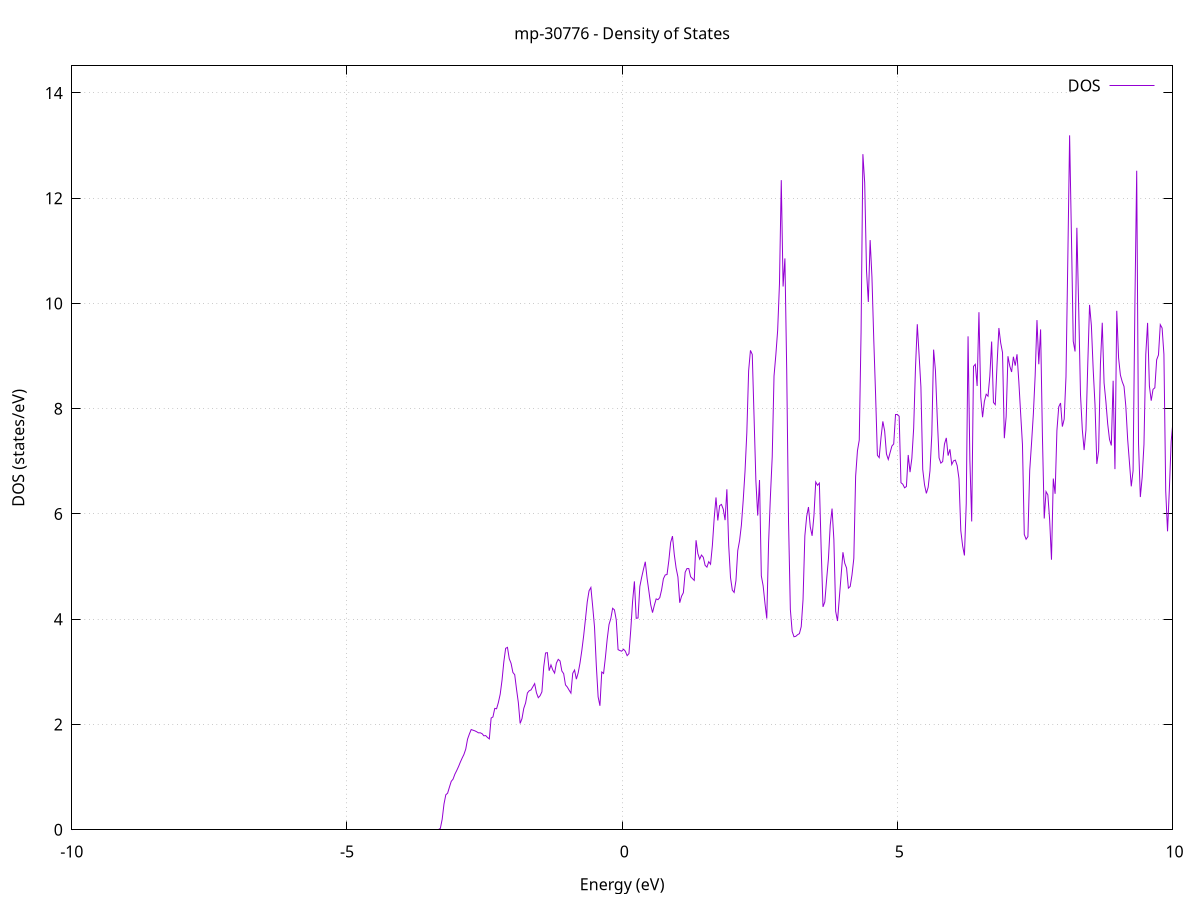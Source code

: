 set title 'mp-30776 - Density of States'
set xlabel 'Energy (eV)'
set ylabel 'DOS (states/eV)'
set grid
set xrange [-10:10]
set yrange [0:14.513]
set xzeroaxis lt -1
set terminal png size 800,600
set output 'mp-30776_dos_gnuplot.png'
plot '-' using 1:2 with lines title 'DOS'
-42.381800 0.000000
-42.348900 0.000000
-42.315900 0.000000
-42.283000 0.000000
-42.250000 0.000000
-42.217100 0.000000
-42.184100 0.000000
-42.151200 0.000000
-42.118200 0.000000
-42.085300 0.000000
-42.052300 0.000000
-42.019400 0.000000
-41.986400 0.000000
-41.953500 0.000000
-41.920500 0.000000
-41.887600 0.000000
-41.854600 0.000000
-41.821700 0.000000
-41.788700 0.000000
-41.755800 0.000000
-41.722800 0.000000
-41.689900 0.000000
-41.656900 0.000000
-41.624000 0.000000
-41.591000 0.000000
-41.558100 0.000000
-41.525100 0.000000
-41.492200 0.000000
-41.459200 0.000000
-41.426300 0.000000
-41.393300 0.000000
-41.360400 0.000000
-41.327400 0.000000
-41.294500 0.000000
-41.261500 0.000000
-41.228600 0.000000
-41.195600 0.000000
-41.162700 0.000000
-41.129700 0.000000
-41.096800 0.000000
-41.063800 0.000000
-41.030900 0.000000
-40.997900 0.000000
-40.965000 0.000000
-40.932000 0.000000
-40.899100 0.000000
-40.866100 0.000000
-40.833200 0.000000
-40.800200 0.000000
-40.767300 0.000000
-40.734300 0.000000
-40.701400 0.000000
-40.668400 0.000000
-40.635500 0.000000
-40.602500 0.000000
-40.569600 0.000000
-40.536600 0.000000
-40.503700 0.000000
-40.470700 0.000000
-40.437800 0.000000
-40.404800 0.000000
-40.371900 0.000000
-40.338900 0.000000
-40.306000 0.000000
-40.273000 0.000000
-40.240100 0.000000
-40.207100 0.000000
-40.174200 0.000000
-40.141200 0.000000
-40.108300 0.000000
-40.075300 0.000000
-40.042400 0.000000
-40.009400 0.000000
-39.976500 0.000000
-39.943500 0.000000
-39.910600 0.000000
-39.877600 0.000000
-39.844700 0.000000
-39.811700 0.000000
-39.778800 0.000000
-39.745800 0.000000
-39.712900 0.000000
-39.679900 0.000000
-39.647000 0.000000
-39.614000 0.000000
-39.581100 0.000000
-39.548100 0.000000
-39.515200 0.000000
-39.482200 0.000000
-39.449300 0.000000
-39.416300 0.000000
-39.383400 704.755400
-39.350400 0.000000
-39.317500 0.000000
-39.284500 0.000000
-39.251600 0.000000
-39.218600 0.000000
-39.185700 1311.979300
-39.152700 198.411800
-39.119800 473.862800
-39.086800 0.000000
-39.053900 0.000000
-39.020900 0.000000
-38.988000 0.000000
-38.955000 0.000000
-38.922100 0.000000
-38.889100 0.000000
-38.856200 0.000000
-38.823200 0.000000
-38.790300 0.000000
-38.757300 0.000000
-38.724400 0.000000
-38.691400 0.000000
-38.658500 0.000000
-38.625500 0.000000
-38.592600 0.000000
-38.559600 0.000000
-38.526700 0.000000
-38.493700 0.000000
-38.460800 0.000000
-38.427800 0.000000
-38.394900 0.000000
-38.361900 0.000000
-38.329000 0.000000
-38.296000 0.000000
-38.263100 0.000000
-38.230100 0.000000
-38.197200 0.000000
-38.164200 0.000000
-38.131300 0.000000
-38.098300 0.000000
-38.065400 0.000000
-38.032400 0.000000
-37.999500 0.000000
-37.966500 0.000000
-37.933600 0.000000
-37.900600 0.000000
-37.867700 0.000000
-37.834700 0.000000
-37.801800 0.000000
-37.768800 0.000000
-37.735900 0.000000
-37.702900 0.000000
-37.670000 0.000000
-37.637000 0.000000
-37.604100 0.000000
-37.571100 0.000000
-37.538200 0.000000
-37.505200 0.000000
-37.472300 0.000000
-37.439300 0.000000
-37.406400 0.000000
-37.373400 0.000000
-37.340500 0.000000
-37.307500 0.000000
-37.274600 0.000000
-37.241600 0.000000
-37.208700 0.000000
-37.175700 0.000000
-37.142800 0.000000
-37.109800 0.000000
-37.076900 0.000000
-37.043900 0.000000
-37.011000 0.000000
-36.978000 0.000000
-36.945100 0.000000
-36.912100 0.000000
-36.879200 0.000000
-36.846200 0.000000
-36.813300 0.000000
-36.780300 0.000000
-36.747400 0.000000
-36.714400 0.000000
-36.681500 0.000000
-36.648500 0.000000
-36.615600 0.000000
-36.582600 0.000000
-36.549700 0.000000
-36.516700 0.000000
-36.483800 0.000000
-36.450800 0.000000
-36.417900 0.000000
-36.384900 0.000000
-36.352000 0.000000
-36.319000 0.000000
-36.286100 0.000000
-36.253100 0.000000
-36.220200 0.000000
-36.187200 0.000000
-36.154300 0.000000
-36.121300 0.000000
-36.088400 0.000000
-36.055400 0.000000
-36.022500 0.000000
-35.989500 0.000000
-35.956600 0.000000
-35.923600 0.000000
-35.890700 0.000000
-35.857700 0.000000
-35.824800 0.000000
-35.791800 0.000000
-35.758900 0.000000
-35.725900 0.000000
-35.693000 0.000000
-35.660000 0.000000
-35.627100 0.000000
-35.594100 0.000000
-35.561200 0.000000
-35.528200 0.000000
-35.495300 0.000000
-35.462300 0.000000
-35.429400 0.000000
-35.396400 0.000000
-35.363500 0.000000
-35.330500 0.000000
-35.297600 0.000000
-35.264600 0.000000
-35.231700 0.000000
-35.198700 0.000000
-35.165800 0.000000
-35.132800 0.000000
-35.099900 0.000000
-35.066900 0.000000
-35.034000 0.000000
-35.001000 0.000000
-34.968000 0.000000
-34.935100 0.000000
-34.902100 0.000000
-34.869200 0.000000
-34.836200 0.000000
-34.803300 0.000000
-34.770300 0.000000
-34.737400 0.000000
-34.704400 0.000000
-34.671500 0.000000
-34.638500 0.000000
-34.605600 0.000000
-34.572600 0.000000
-34.539700 0.000000
-34.506700 0.000000
-34.473800 0.000000
-34.440800 0.000000
-34.407900 0.000000
-34.374900 0.000000
-34.342000 0.000000
-34.309000 0.000000
-34.276100 0.000000
-34.243100 0.000000
-34.210200 0.000000
-34.177200 0.000000
-34.144300 0.000000
-34.111300 0.000000
-34.078400 0.000000
-34.045400 0.000000
-34.012500 0.000000
-33.979500 0.000000
-33.946600 0.000000
-33.913600 0.000000
-33.880700 0.000000
-33.847700 0.000000
-33.814800 0.000000
-33.781800 0.000000
-33.748900 0.000000
-33.715900 0.000000
-33.683000 0.000000
-33.650000 0.000000
-33.617100 0.000000
-33.584100 0.000000
-33.551200 0.000000
-33.518200 0.000000
-33.485300 0.000000
-33.452300 0.000000
-33.419400 0.000000
-33.386400 0.000000
-33.353500 0.000000
-33.320500 0.000000
-33.287600 0.000000
-33.254600 0.000000
-33.221700 0.000000
-33.188700 0.000000
-33.155800 0.000000
-33.122800 0.000000
-33.089900 0.000000
-33.056900 0.000000
-33.024000 0.000000
-32.991000 0.000000
-32.958100 0.000000
-32.925100 0.000000
-32.892200 0.000000
-32.859200 0.000000
-32.826300 0.000000
-32.793300 0.000000
-32.760400 0.000000
-32.727400 0.000000
-32.694500 0.000000
-32.661500 0.000000
-32.628600 0.000000
-32.595600 0.000000
-32.562700 0.000000
-32.529700 0.000000
-32.496800 0.000000
-32.463800 0.000000
-32.430900 0.000000
-32.397900 0.000000
-32.365000 0.000000
-32.332000 0.000000
-32.299100 0.000000
-32.266100 0.000000
-32.233200 0.000000
-32.200200 0.000000
-32.167300 0.000000
-32.134300 0.000000
-32.101400 0.000000
-32.068400 0.000000
-32.035500 0.000000
-32.002500 0.000000
-31.969600 0.000000
-31.936600 0.000000
-31.903700 0.000000
-31.870700 0.000000
-31.837800 0.000000
-31.804800 0.000000
-31.771900 0.000000
-31.738900 0.000000
-31.706000 0.000000
-31.673000 0.000000
-31.640100 0.000000
-31.607100 0.000000
-31.574200 0.000000
-31.541200 0.000000
-31.508300 0.000000
-31.475300 0.000000
-31.442400 0.000000
-31.409400 0.000000
-31.376500 0.000000
-31.343500 0.000000
-31.310600 0.000000
-31.277600 0.000000
-31.244700 0.000000
-31.211700 0.000000
-31.178800 0.000000
-31.145800 0.000000
-31.112900 0.000000
-31.079900 0.000000
-31.047000 0.000000
-31.014000 0.000000
-30.981100 0.000000
-30.948100 0.000000
-30.915200 0.000000
-30.882200 0.000000
-30.849300 0.000000
-30.816300 0.000000
-30.783400 0.000000
-30.750400 0.000000
-30.717500 0.000000
-30.684500 0.000000
-30.651600 0.000000
-30.618600 0.000000
-30.585700 0.000000
-30.552700 0.000000
-30.519800 0.000000
-30.486800 0.000000
-30.453900 0.000000
-30.420900 0.000000
-30.388000 0.000000
-30.355000 0.000000
-30.322100 0.000000
-30.289100 0.000000
-30.256200 0.000000
-30.223200 0.000000
-30.190300 0.000000
-30.157300 0.000000
-30.124400 0.000000
-30.091400 0.000000
-30.058500 0.000000
-30.025500 0.000000
-29.992600 0.000000
-29.959600 0.000000
-29.926700 0.000000
-29.893700 0.000000
-29.860800 0.000000
-29.827800 0.000000
-29.794900 0.000000
-29.761900 0.000000
-29.729000 0.000000
-29.696000 0.000000
-29.663100 0.000000
-29.630100 0.000000
-29.597200 0.000000
-29.564200 0.000000
-29.531300 0.000000
-29.498300 0.000000
-29.465400 0.000000
-29.432400 0.000000
-29.399500 0.000000
-29.366500 0.000000
-29.333600 0.000000
-29.300600 0.000000
-29.267700 0.000000
-29.234700 0.000000
-29.201800 0.000000
-29.168800 0.000000
-29.135900 0.000000
-29.102900 0.000000
-29.070000 0.000000
-29.037000 0.000000
-29.004100 0.000000
-28.971100 0.000000
-28.938200 0.000000
-28.905200 0.000000
-28.872300 0.000000
-28.839300 0.000000
-28.806400 0.000000
-28.773400 0.000000
-28.740500 0.000000
-28.707500 0.000000
-28.674600 0.000000
-28.641600 0.000000
-28.608700 0.000000
-28.575700 0.000000
-28.542800 0.000000
-28.509800 0.000000
-28.476900 0.000000
-28.443900 0.000000
-28.411000 0.000000
-28.378000 0.000000
-28.345100 0.000000
-28.312100 0.000000
-28.279200 0.000000
-28.246200 0.000000
-28.213300 0.000000
-28.180300 0.000000
-28.147400 0.000000
-28.114400 0.000000
-28.081500 0.000000
-28.048500 0.000000
-28.015600 0.000000
-27.982600 0.000000
-27.949700 0.000000
-27.916700 0.000000
-27.883800 0.000000
-27.850800 0.000000
-27.817900 0.000000
-27.784900 0.000000
-27.752000 0.000000
-27.719000 0.000000
-27.686100 0.000000
-27.653100 0.000000
-27.620200 0.000000
-27.587200 0.000000
-27.554300 0.000000
-27.521300 0.000000
-27.488400 0.000000
-27.455400 0.000000
-27.422500 0.000000
-27.389500 0.000000
-27.356600 0.000000
-27.323600 0.000000
-27.290700 0.000000
-27.257700 0.000000
-27.224800 0.000000
-27.191800 0.000000
-27.158900 0.000000
-27.125900 0.000000
-27.093000 0.000000
-27.060000 0.000000
-27.027100 0.000000
-26.994100 0.000000
-26.961200 0.000000
-26.928200 0.000000
-26.895300 0.000000
-26.862300 0.000000
-26.829400 0.000000
-26.796400 0.000000
-26.763500 0.000000
-26.730500 0.000000
-26.697600 0.000000
-26.664600 0.000000
-26.631700 0.000000
-26.598700 0.000000
-26.565800 0.000000
-26.532800 0.000000
-26.499900 0.000000
-26.466900 0.000000
-26.434000 0.000000
-26.401000 0.000000
-26.368100 0.000000
-26.335100 0.000000
-26.302200 0.000000
-26.269200 0.000000
-26.236300 0.000000
-26.203300 0.000000
-26.170400 0.000000
-26.137400 0.000000
-26.104500 0.000000
-26.071500 0.000000
-26.038600 0.000000
-26.005600 0.000000
-25.972700 0.000000
-25.939700 0.000000
-25.906800 0.000000
-25.873800 0.000000
-25.840900 0.000000
-25.807900 0.000000
-25.775000 0.000000
-25.742000 0.000000
-25.709100 0.000000
-25.676100 0.000000
-25.643200 0.000000
-25.610200 0.000000
-25.577300 0.000000
-25.544300 0.000000
-25.511400 0.000000
-25.478400 0.000000
-25.445500 0.000000
-25.412500 0.000000
-25.379600 0.000000
-25.346600 0.000000
-25.313700 0.000000
-25.280700 0.000000
-25.247800 0.000000
-25.214800 0.000000
-25.181900 0.000000
-25.148900 0.000000
-25.116000 0.000000
-25.083000 0.000000
-25.050100 0.000000
-25.017100 0.000000
-24.984200 0.000000
-24.951200 0.000000
-24.918300 0.000000
-24.885300 0.000000
-24.852400 0.000000
-24.819400 0.000000
-24.786500 0.000000
-24.753500 0.000000
-24.720600 0.000000
-24.687600 0.000000
-24.654700 0.000000
-24.621700 0.000000
-24.588800 0.000000
-24.555800 0.000000
-24.522900 0.000000
-24.489900 0.000000
-24.457000 0.000000
-24.424000 0.000000
-24.391100 0.000000
-24.358100 0.000000
-24.325200 0.000000
-24.292200 0.000000
-24.259300 0.000000
-24.226300 0.000000
-24.193400 0.000000
-24.160400 0.000000
-24.127500 0.000000
-24.094500 0.000000
-24.061600 0.000000
-24.028600 0.000000
-23.995700 0.000000
-23.962700 0.000000
-23.929800 0.000000
-23.896800 0.000000
-23.863900 0.000000
-23.830900 0.000000
-23.798000 0.000000
-23.765000 0.000000
-23.732100 0.000000
-23.699100 0.000000
-23.666200 0.000000
-23.633200 0.000000
-23.600300 0.000000
-23.567300 0.000000
-23.534400 0.000000
-23.501400 0.000000
-23.468500 0.000000
-23.435500 0.000000
-23.402600 0.000000
-23.369600 0.000000
-23.336700 0.000000
-23.303700 0.000000
-23.270800 0.000000
-23.237800 0.000000
-23.204900 0.000000
-23.171900 0.000000
-23.139000 0.000000
-23.106000 0.000000
-23.073100 0.000000
-23.040100 0.000000
-23.007200 0.000000
-22.974200 0.000000
-22.941300 0.000000
-22.908300 0.000000
-22.875400 0.000000
-22.842400 0.000000
-22.809500 0.000000
-22.776500 0.000000
-22.743600 0.000000
-22.710600 0.000000
-22.677700 0.000000
-22.644700 0.000000
-22.611800 0.000000
-22.578800 0.000000
-22.545900 0.000000
-22.512900 0.000000
-22.480000 0.000000
-22.447000 0.000000
-22.414100 0.000000
-22.381100 0.000000
-22.348200 0.000000
-22.315200 0.000000
-22.282300 0.000000
-22.249300 0.000000
-22.216400 0.000000
-22.183400 0.000000
-22.150500 0.000000
-22.117500 0.000000
-22.084600 0.000000
-22.051600 0.000000
-22.018700 0.000000
-21.985700 0.000000
-21.952800 0.000000
-21.919800 0.000000
-21.886900 0.000000
-21.853900 0.000000
-21.821000 0.000000
-21.788000 0.000000
-21.755100 0.000000
-21.722100 0.000000
-21.689200 0.000000
-21.656200 0.000000
-21.623300 0.000000
-21.590300 0.000000
-21.557400 0.000000
-21.524400 0.000000
-21.491500 0.000000
-21.458500 0.000000
-21.425600 0.000000
-21.392600 0.000000
-21.359700 0.000000
-21.326700 0.000000
-21.293800 0.000000
-21.260800 0.000000
-21.227900 0.000000
-21.194900 0.000000
-21.162000 0.000000
-21.129000 0.000000
-21.096100 0.000000
-21.063100 0.000000
-21.030200 0.000000
-20.997200 0.000000
-20.964300 0.000000
-20.931300 0.000000
-20.898400 0.000000
-20.865400 0.000000
-20.832500 0.000000
-20.799500 0.000000
-20.766600 0.000000
-20.733600 0.000000
-20.700700 0.000000
-20.667700 0.000000
-20.634800 0.000000
-20.601800 0.000000
-20.568900 0.000000
-20.535900 0.000000
-20.503000 0.000000
-20.470000 0.000000
-20.437100 0.000000
-20.404100 0.000000
-20.371200 0.000000
-20.338200 0.000000
-20.305300 0.000000
-20.272300 0.000000
-20.239400 0.000000
-20.206400 0.000000
-20.173500 0.000000
-20.140500 0.000000
-20.107600 0.000000
-20.074600 0.000000
-20.041700 0.000000
-20.008700 0.000000
-19.975800 0.000000
-19.942800 0.000000
-19.909900 0.000000
-19.876900 0.000000
-19.844000 0.000000
-19.811000 0.000000
-19.778100 0.000000
-19.745100 0.000000
-19.712200 0.000000
-19.679200 0.000000
-19.646300 0.000000
-19.613300 0.000000
-19.580400 0.000000
-19.547400 0.000000
-19.514500 0.000000
-19.481500 0.000000
-19.448600 0.000000
-19.415600 0.000000
-19.382700 0.000000
-19.349700 0.000000
-19.316800 0.000000
-19.283800 0.000000
-19.250900 0.000000
-19.217900 0.000000
-19.185000 0.000000
-19.152000 0.000000
-19.119100 0.000000
-19.086100 0.000000
-19.053200 0.000000
-19.020200 0.000000
-18.987300 0.000000
-18.954300 0.000000
-18.921400 0.000000
-18.888400 0.000000
-18.855500 0.000000
-18.822500 0.000000
-18.789600 0.000000
-18.756600 0.000000
-18.723700 0.000000
-18.690700 0.000000
-18.657800 0.000000
-18.624800 0.000000
-18.591900 0.000000
-18.558900 0.000000
-18.526000 0.000000
-18.493000 0.000000
-18.460100 0.000000
-18.427100 0.000000
-18.394200 0.000000
-18.361200 0.000000
-18.328300 0.000000
-18.295300 0.000000
-18.262400 0.000000
-18.229400 0.000000
-18.196500 0.000000
-18.163500 0.000000
-18.130600 0.000000
-18.097600 0.000000
-18.064700 0.000000
-18.031700 0.000000
-17.998800 0.000000
-17.965800 0.000000
-17.932900 0.000000
-17.899900 0.000000
-17.867000 0.000000
-17.834000 0.000000
-17.801100 0.000000
-17.768100 0.000000
-17.735200 0.000000
-17.702200 0.000000
-17.669300 0.000000
-17.636300 0.000000
-17.603400 0.000000
-17.570400 0.000000
-17.537500 0.000000
-17.504500 0.000000
-17.471600 0.000000
-17.438600 0.000000
-17.405700 0.000000
-17.372700 0.000000
-17.339800 0.000000
-17.306800 0.000000
-17.273900 0.000000
-17.240900 0.000000
-17.208000 0.000000
-17.175000 0.000000
-17.142100 0.000000
-17.109100 0.000000
-17.076200 0.000000
-17.043200 0.000000
-17.010300 0.000000
-16.977300 0.000000
-16.944400 0.000000
-16.911400 0.000000
-16.878500 0.000000
-16.845500 0.000000
-16.812600 0.000000
-16.779600 0.000000
-16.746700 0.000000
-16.713700 0.000000
-16.680800 0.000000
-16.647800 0.000000
-16.614900 0.000000
-16.581900 0.000000
-16.549000 0.000000
-16.516000 0.000000
-16.483100 0.000000
-16.450100 0.000000
-16.417200 0.000000
-16.384200 0.000000
-16.351300 0.000000
-16.318300 0.000000
-16.285400 0.000000
-16.252400 0.000000
-16.219500 0.000000
-16.186500 0.000000
-16.153600 0.000000
-16.120600 0.000000
-16.087700 0.000000
-16.054700 0.000000
-16.021800 0.000000
-15.988800 0.000000
-15.955900 0.000000
-15.922900 0.000000
-15.890000 0.000000
-15.857000 0.000000
-15.824100 0.000000
-15.791100 0.000000
-15.758200 0.000000
-15.725200 0.000000
-15.692300 0.000000
-15.659300 0.000000
-15.626400 0.000000
-15.593400 0.000000
-15.560500 0.000000
-15.527500 0.000000
-15.494600 0.000000
-15.461600 0.000000
-15.428700 0.000000
-15.395700 0.000000
-15.362800 0.000000
-15.329800 0.000000
-15.296900 0.000000
-15.263900 0.000000
-15.231000 0.000000
-15.198000 0.000000
-15.165100 0.000000
-15.132100 0.000000
-15.099200 0.000000
-15.066200 0.000000
-15.033300 0.000000
-15.000300 0.000000
-14.967400 0.000000
-14.934400 0.000000
-14.901500 0.000000
-14.868500 0.000000
-14.835600 0.000000
-14.802600 0.000000
-14.769700 0.000000
-14.736700 0.000000
-14.703800 0.000000
-14.670800 0.000000
-14.637900 0.000000
-14.604900 0.000000
-14.572000 0.000000
-14.539000 0.000000
-14.506100 0.000000
-14.473100 0.000000
-14.440200 0.000000
-14.407200 0.000000
-14.374300 0.000000
-14.341300 0.000000
-14.308400 0.000000
-14.275400 0.000000
-14.242500 0.000000
-14.209500 0.000000
-14.176600 0.000000
-14.143600 0.000000
-14.110700 0.000000
-14.077700 0.000000
-14.044800 0.000000
-14.011800 0.000000
-13.978900 0.000000
-13.945900 0.000000
-13.913000 0.000000
-13.880000 0.000000
-13.847100 0.000000
-13.814100 0.000000
-13.781200 0.000000
-13.748200 0.000000
-13.715300 0.000000
-13.682300 0.000000
-13.649400 0.000000
-13.616400 0.000000
-13.583500 0.000000
-13.550500 0.000000
-13.517600 0.000000
-13.484600 0.000000
-13.451700 0.000000
-13.418700 0.000000
-13.385800 0.000000
-13.352800 0.000000
-13.319900 0.000000
-13.286900 0.000000
-13.254000 0.000000
-13.221000 0.000000
-13.188100 0.000000
-13.155100 0.000000
-13.122200 0.000000
-13.089200 0.000000
-13.056300 0.000000
-13.023300 0.000000
-12.990400 0.000000
-12.957400 0.000000
-12.924500 0.000000
-12.891500 0.000000
-12.858600 0.000000
-12.825600 0.000000
-12.792700 0.000000
-12.759700 0.000000
-12.726800 0.000000
-12.693800 0.000000
-12.660900 0.000000
-12.627900 0.000000
-12.595000 0.000000
-12.562000 0.000000
-12.529100 0.000000
-12.496100 0.000000
-12.463200 0.000000
-12.430200 0.000000
-12.397300 0.000000
-12.364300 0.000000
-12.331400 0.000000
-12.298400 0.000000
-12.265500 0.000000
-12.232500 0.000000
-12.199600 0.000000
-12.166600 0.000000
-12.133700 0.000000
-12.100700 0.000000
-12.067800 0.000000
-12.034800 0.000000
-12.001900 0.000000
-11.968900 0.000000
-11.936000 0.000000
-11.903000 0.000000
-11.870100 0.000000
-11.837100 0.000000
-11.804200 0.000000
-11.771200 0.000000
-11.738300 0.000000
-11.705300 0.000000
-11.672400 0.000000
-11.639400 0.000000
-11.606500 0.000000
-11.573500 0.000000
-11.540600 0.000000
-11.507600 0.000000
-11.474700 0.000000
-11.441700 0.000000
-11.408800 0.000000
-11.375800 0.000000
-11.342900 0.000000
-11.309900 0.000000
-11.277000 0.000000
-11.244000 0.000000
-11.211100 0.000000
-11.178100 0.000000
-11.145200 0.000000
-11.112200 0.000000
-11.079300 0.000000
-11.046300 0.000000
-11.013400 0.000000
-10.980400 0.000000
-10.947500 0.000000
-10.914500 0.000000
-10.881600 0.000000
-10.848600 0.000000
-10.815700 0.000000
-10.782700 0.000000
-10.749800 0.000000
-10.716800 0.000000
-10.683900 0.000000
-10.650900 0.000000
-10.618000 0.000000
-10.585000 0.000000
-10.552100 0.000000
-10.519100 0.000000
-10.486200 0.000000
-10.453200 0.000000
-10.420300 0.000000
-10.387300 0.000000
-10.354400 0.000000
-10.321400 0.000000
-10.288500 0.000000
-10.255500 0.000000
-10.222600 0.000000
-10.189600 0.000000
-10.156700 0.000000
-10.123700 0.000000
-10.090800 0.000000
-10.057800 0.000000
-10.024900 0.000000
-9.991900 0.000000
-9.959000 0.000000
-9.926000 0.000000
-9.893100 0.000000
-9.860100 0.000000
-9.827200 0.000000
-9.794200 0.000000
-9.761300 0.000000
-9.728300 0.000000
-9.695400 0.000000
-9.662400 0.000000
-9.629500 0.000000
-9.596500 0.000000
-9.563600 0.000000
-9.530600 0.000000
-9.497700 0.000000
-9.464700 0.000000
-9.431800 0.000000
-9.398800 0.000000
-9.365900 0.000000
-9.332900 0.000000
-9.300000 0.000000
-9.267000 0.000000
-9.234100 0.000000
-9.201100 0.000000
-9.168200 0.000000
-9.135200 0.000000
-9.102300 0.000000
-9.069300 0.000000
-9.036400 0.000000
-9.003400 0.000000
-8.970500 0.000000
-8.937500 0.000000
-8.904600 0.000000
-8.871600 0.000000
-8.838700 0.000000
-8.805700 0.000000
-8.772800 0.000000
-8.739800 0.000000
-8.706900 0.000000
-8.673900 0.000000
-8.641000 0.000000
-8.608000 0.000000
-8.575100 0.000000
-8.542100 0.000000
-8.509200 0.000000
-8.476200 0.000000
-8.443300 0.000000
-8.410300 0.000000
-8.377400 0.000000
-8.344400 0.000000
-8.311500 0.000000
-8.278500 0.000000
-8.245600 0.000000
-8.212600 0.000000
-8.179700 0.000000
-8.146700 0.000000
-8.113800 0.000000
-8.080800 0.000000
-8.047900 0.000000
-8.014900 0.000000
-7.982000 0.000000
-7.949000 0.000000
-7.916100 0.000000
-7.883100 0.000000
-7.850200 0.000000
-7.817200 0.000000
-7.784300 0.000000
-7.751300 0.000000
-7.718400 0.000000
-7.685400 0.000000
-7.652500 0.000000
-7.619500 0.000000
-7.586600 0.000000
-7.553600 0.000000
-7.520700 0.000000
-7.487700 0.000000
-7.454800 0.000000
-7.421800 0.000000
-7.388900 0.000000
-7.355900 0.000000
-7.323000 0.000000
-7.290000 0.000000
-7.257100 0.000000
-7.224100 0.000000
-7.191200 0.000000
-7.158200 0.000000
-7.125300 0.000000
-7.092300 0.000000
-7.059400 0.000000
-7.026400 0.000000
-6.993500 0.000000
-6.960500 0.000000
-6.927600 0.000000
-6.894600 0.000000
-6.861700 0.000000
-6.828700 0.000000
-6.795800 0.000000
-6.762800 0.000000
-6.729900 0.000000
-6.696900 0.000000
-6.664000 0.000000
-6.631000 0.000000
-6.598100 0.000000
-6.565100 0.000000
-6.532200 0.000000
-6.499200 0.000000
-6.466300 0.000000
-6.433300 0.000000
-6.400400 0.000000
-6.367400 0.000000
-6.334500 0.000000
-6.301500 0.000000
-6.268600 0.000000
-6.235600 0.000000
-6.202700 0.000000
-6.169700 0.000000
-6.136800 0.000000
-6.103800 0.000000
-6.070900 0.000000
-6.037900 0.000000
-6.005000 0.000000
-5.972000 0.000000
-5.939100 0.000000
-5.906100 0.000000
-5.873200 0.000000
-5.840200 0.000000
-5.807300 0.000000
-5.774300 0.000000
-5.741400 0.000000
-5.708400 0.000000
-5.675500 0.000000
-5.642500 0.000000
-5.609600 0.000000
-5.576600 0.000000
-5.543700 0.000000
-5.510700 0.000000
-5.477800 0.000000
-5.444800 0.000000
-5.411900 0.000000
-5.378900 0.000000
-5.346000 0.000000
-5.313000 0.000000
-5.280100 0.000000
-5.247100 0.000000
-5.214200 0.000000
-5.181200 0.000000
-5.148300 0.000000
-5.115300 0.000000
-5.082400 0.000000
-5.049400 0.000000
-5.016500 0.000000
-4.983500 0.000000
-4.950600 0.000000
-4.917600 0.000000
-4.884700 0.000000
-4.851700 0.000000
-4.818800 0.000000
-4.785800 0.000000
-4.752900 0.000000
-4.719900 0.000000
-4.687000 0.000000
-4.654000 0.000000
-4.621100 0.000000
-4.588100 0.000000
-4.555200 0.000000
-4.522200 0.000000
-4.489300 0.000000
-4.456300 0.000000
-4.423400 0.000000
-4.390400 0.000000
-4.357500 0.000000
-4.324500 0.000000
-4.291600 0.000000
-4.258600 0.000000
-4.225700 0.000000
-4.192700 0.000000
-4.159800 0.000000
-4.126800 0.000000
-4.093900 0.000000
-4.060900 0.000000
-4.028000 0.000000
-3.995000 0.000000
-3.962100 0.000000
-3.929100 0.000000
-3.896200 0.000000
-3.863200 0.000000
-3.830300 0.000000
-3.797300 0.000000
-3.764400 0.000000
-3.731400 0.000000
-3.698500 0.000000
-3.665500 0.000000
-3.632600 0.000000
-3.599600 0.000000
-3.566700 0.000000
-3.533700 0.000000
-3.500800 0.000000
-3.467800 0.000000
-3.434900 0.000000
-3.401900 0.000000
-3.369000 0.000000
-3.336000 0.000000
-3.303100 0.026900
-3.270100 0.199100
-3.237200 0.487700
-3.204200 0.664600
-3.171300 0.695000
-3.138300 0.810400
-3.105400 0.919800
-3.072400 0.962100
-3.039500 1.055500
-3.006500 1.124200
-2.973600 1.198900
-2.940600 1.283900
-2.907700 1.360600
-2.874700 1.431700
-2.841800 1.532900
-2.808800 1.722400
-2.775900 1.819200
-2.742900 1.904400
-2.710000 1.892000
-2.677000 1.880100
-2.644100 1.862800
-2.611100 1.841600
-2.578200 1.842700
-2.545200 1.826000
-2.512300 1.785400
-2.479300 1.789300
-2.446400 1.753600
-2.413400 1.726600
-2.380500 2.123000
-2.347500 2.143400
-2.314600 2.305800
-2.281600 2.299200
-2.248700 2.419200
-2.215700 2.575900
-2.182800 2.840000
-2.149800 3.190300
-2.116900 3.447100
-2.083900 3.465700
-2.051000 3.249800
-2.018000 3.161000
-1.985100 2.989200
-1.952100 2.945900
-1.919200 2.671100
-1.886200 2.416800
-1.853300 2.020000
-1.820300 2.110800
-1.787400 2.306500
-1.754400 2.409500
-1.721500 2.598600
-1.688500 2.641000
-1.655600 2.657500
-1.622600 2.716600
-1.589700 2.776700
-1.556700 2.601500
-1.523800 2.509200
-1.490800 2.546600
-1.457900 2.619900
-1.424900 3.095100
-1.392000 3.358400
-1.359000 3.365500
-1.326100 3.022000
-1.293100 3.131900
-1.260200 3.036500
-1.227200 2.976600
-1.194300 3.167300
-1.161300 3.237600
-1.128400 3.207100
-1.095400 3.016700
-1.062500 2.965800
-1.029500 2.752400
-0.996600 2.711700
-0.963600 2.652200
-0.930700 2.596100
-0.897700 2.973100
-0.864800 3.034700
-0.831800 2.861900
-0.798900 2.980700
-0.765900 3.166600
-0.733000 3.403500
-0.700000 3.680300
-0.667100 3.997000
-0.634100 4.329700
-0.601200 4.540700
-0.568200 4.603300
-0.535300 4.243200
-0.502300 3.853800
-0.469400 3.122400
-0.436400 2.524700
-0.403500 2.355500
-0.370500 2.997000
-0.337600 2.970100
-0.304600 3.270300
-0.271700 3.621300
-0.238700 3.898600
-0.205800 4.014200
-0.172800 4.208200
-0.139900 4.177200
-0.106900 3.986300
-0.074000 3.421800
-0.041000 3.405100
-0.008100 3.392800
0.024900 3.430400
0.057800 3.392600
0.090800 3.308300
0.123700 3.347400
0.156700 3.799900
0.189600 4.334200
0.222600 4.719800
0.255500 4.017500
0.288500 4.023000
0.321400 4.621300
0.354400 4.795000
0.387300 4.948700
0.420300 5.092100
0.453200 4.777100
0.486200 4.531100
0.519100 4.275400
0.552100 4.125900
0.585000 4.265000
0.618000 4.386300
0.650900 4.371800
0.683900 4.410700
0.716800 4.558200
0.749800 4.769800
0.782700 4.841500
0.815700 4.849600
0.848600 5.116000
0.881600 5.459100
0.914500 5.579200
0.947500 5.227900
0.980400 4.973500
1.013400 4.802900
1.046300 4.313500
1.079300 4.437400
1.112200 4.503800
1.145200 4.893700
1.178100 4.963200
1.211100 4.962500
1.244000 4.808100
1.277000 4.772300
1.309900 4.738100
1.342900 5.500200
1.375800 5.248500
1.408800 5.141100
1.441700 5.219300
1.474700 5.176600
1.507600 5.024300
1.540600 4.989700
1.573500 5.093200
1.606500 5.045000
1.639400 5.398100
1.672400 5.915300
1.705300 6.314500
1.738300 5.876200
1.771200 6.158400
1.804200 6.181400
1.837100 6.091100
1.870100 5.882800
1.903000 6.468500
1.936000 5.406800
1.968900 4.792800
2.001900 4.553400
2.034800 4.509200
2.067800 4.734800
2.100700 5.304200
2.133700 5.492800
2.166600 5.786500
2.199600 6.257700
2.232500 6.806700
2.265500 7.545500
2.298400 8.723100
2.331400 9.107600
2.364300 9.030200
2.397300 7.830000
2.430200 6.626900
2.463200 5.969500
2.496100 6.644600
2.529100 4.824200
2.562000 4.633800
2.595000 4.303000
2.627900 4.013400
2.660900 5.455500
2.693800 6.325100
2.726800 7.085000
2.759700 8.621700
2.792700 9.022900
2.825600 9.485800
2.858600 10.373600
2.891500 12.342400
2.924500 10.321400
2.957400 10.855200
2.990400 8.716400
3.023300 5.857900
3.056300 4.187200
3.089200 3.769800
3.122200 3.667200
3.155100 3.675500
3.188100 3.705900
3.221000 3.726800
3.254000 3.859300
3.286900 4.373500
3.319900 5.584200
3.352800 5.952400
3.385800 6.131500
3.418700 5.752200
3.451700 5.584500
3.484600 5.963600
3.517600 6.608000
3.550500 6.544800
3.583500 6.586000
3.616400 5.334200
3.649400 4.234800
3.682300 4.328100
3.715300 4.753300
3.748200 5.149000
3.781200 5.785700
3.814100 6.102000
3.847100 5.511400
3.880000 4.149900
3.913000 3.966500
3.945900 4.399400
3.978900 4.833200
4.011800 5.272700
4.044800 5.064200
4.077700 4.973100
4.110700 4.590700
4.143600 4.621600
4.176600 4.843500
4.209500 5.155900
4.242500 6.716600
4.275400 7.199900
4.308400 7.404100
4.341300 9.450300
4.374300 12.835600
4.407200 12.292200
4.440200 10.621300
4.473100 10.027800
4.506100 11.203300
4.539000 10.501200
4.572000 9.312900
4.604900 8.273100
4.637900 7.115400
4.670800 7.070400
4.703800 7.452300
4.736700 7.758900
4.769700 7.578100
4.802600 7.140700
4.835600 7.035500
4.868500 7.164200
4.901500 7.290500
4.934400 7.330100
4.967400 7.889000
5.000300 7.890500
5.033300 7.856200
5.066200 6.593900
5.099200 6.566000
5.132100 6.496700
5.165100 6.521800
5.198000 7.120300
5.231000 6.794400
5.263900 7.056600
5.296900 7.627000
5.329800 8.767600
5.362800 9.604700
5.395700 9.018500
5.428700 8.412300
5.461600 6.846700
5.494600 6.551700
5.527500 6.391000
5.560500 6.507900
5.593400 6.819900
5.626400 7.505100
5.659300 9.121900
5.692300 8.729900
5.725200 7.838600
5.758200 7.066400
5.791100 6.965900
5.824100 6.996100
5.857000 7.329500
5.890000 7.445200
5.922900 7.108600
5.955900 7.228500
5.988800 6.939400
6.021800 7.009200
6.054700 7.023100
6.087700 6.917300
6.120600 6.668500
6.153600 5.682800
6.186500 5.393900
6.219500 5.211900
6.252400 6.201200
6.285400 9.374600
6.318300 7.026900
6.351300 5.857200
6.384200 8.804500
6.417200 8.843500
6.450100 8.430900
6.483100 9.832700
6.516000 8.223400
6.549000 7.838000
6.581900 8.139000
6.614900 8.274500
6.647800 8.237000
6.680800 8.619700
6.713700 9.275700
6.746700 8.118700
6.779600 8.076800
6.812600 8.851500
6.845500 9.533000
6.878500 9.248700
6.911400 9.066900
6.944400 7.439300
6.977300 7.846700
7.010300 8.996600
7.043200 8.810400
7.076200 8.697500
7.109100 8.987100
7.142100 8.818400
7.175000 9.033700
7.208000 8.511500
7.240900 7.909000
7.273900 7.316200
7.306800 5.611000
7.339800 5.519600
7.372700 5.569400
7.405700 6.826700
7.438600 7.343700
7.471600 7.895800
7.504500 8.627900
7.537500 9.682900
7.570400 8.844400
7.603400 9.506300
7.636300 7.491400
7.669300 5.913500
7.702200 6.424600
7.735200 6.362100
7.768100 5.881900
7.801100 5.130800
7.834000 6.672900
7.867000 6.383300
7.899900 7.585200
7.932900 8.035700
7.965800 8.107500
7.998800 7.659800
8.031700 7.801100
8.064700 8.605600
8.097600 10.824100
8.130600 13.193500
8.163500 11.291200
8.196500 9.281400
8.229400 9.086800
8.262400 11.436100
8.295300 9.929800
8.328300 8.267700
8.361200 7.601800
8.394200 7.214400
8.427100 7.592800
8.460100 8.830900
8.493000 9.971900
8.526000 9.580500
8.558900 8.748400
8.591900 8.075000
8.624800 6.950900
8.657800 7.199500
8.690700 8.852500
8.723700 9.632600
8.756600 8.490500
8.789600 8.137600
8.822500 7.711500
8.855500 7.416500
8.888400 7.301600
8.921400 8.530400
8.954300 6.851300
8.987300 9.859700
9.020200 8.967900
9.053200 8.639600
9.086100 8.514400
9.119100 8.422800
9.152000 8.045200
9.185000 7.422200
9.217900 6.976400
9.250900 6.525100
9.283800 6.821600
9.316800 9.984100
9.349700 12.520800
9.382700 7.335600
9.415600 6.321100
9.448600 6.693400
9.481500 7.319300
9.514500 9.030900
9.547400 9.629800
9.580400 8.431000
9.613300 8.152700
9.646300 8.368400
9.679200 8.397300
9.712200 8.929000
9.745100 9.021000
9.778100 9.596500
9.811000 9.533200
9.844000 9.035800
9.876900 6.435800
9.909900 5.670400
9.942800 6.464100
9.975800 7.377100
10.008700 7.759700
10.041700 7.822500
10.074600 7.525300
10.107600 7.206500
10.140500 7.086200
10.173500 7.663600
10.206400 7.271700
10.239400 7.405400
10.272300 7.169800
10.305300 6.475300
10.338200 6.394900
10.371200 6.981100
10.404100 6.977900
10.437100 7.431900
10.470000 7.022100
10.503000 7.400800
10.535900 8.365700
10.568900 9.794300
10.601800 10.012700
10.634800 9.406700
10.667700 8.480500
10.700700 7.414200
10.733600 7.624100
10.766600 8.015200
10.799500 8.389400
10.832500 9.764000
10.865400 10.938200
10.898400 11.233800
10.931300 9.297400
10.964300 9.534000
10.997200 9.692300
11.030200 10.442900
11.063100 9.977700
11.096100 10.365900
11.129000 10.630700
11.162000 10.524700
11.194900 10.460500
11.227900 10.771300
11.260800 9.884600
11.293800 8.771600
11.326700 8.054900
11.359700 7.679700
11.392600 7.668700
11.425600 7.676600
11.458500 8.401200
11.491500 9.217900
11.524400 7.923400
11.557400 8.056600
11.590300 8.706500
11.623300 10.082600
11.656200 10.106200
11.689200 8.905500
11.722100 8.775900
11.755100 8.542500
11.788000 8.591000
11.821000 8.922100
11.853900 9.075600
11.886900 8.806500
11.919800 8.506800
11.952800 8.327000
11.985700 8.115000
12.018700 8.096500
12.051600 8.640700
12.084600 9.050100
12.117500 9.415500
12.150500 10.056000
12.183400 9.813400
12.216400 10.052000
12.249300 10.354400
12.282300 10.304700
12.315200 11.031100
12.348200 11.301300
12.381100 10.186200
12.414100 9.993500
12.447000 9.094300
12.480000 8.702100
12.512900 8.578600
12.545900 8.266700
12.578800 8.255600
12.611800 7.499000
12.644700 7.761200
12.677700 8.535800
12.710600 8.753200
12.743600 8.916800
12.776500 9.288400
12.809500 10.136200
12.842400 10.442200
12.875400 9.877500
12.908300 9.810500
12.941300 10.093100
12.974200 9.913500
13.007200 10.044300
13.040100 9.540400
13.073100 8.850700
13.106000 8.671000
13.139000 9.186200
13.171900 9.374400
13.204900 9.127000
13.237800 9.238200
13.270800 9.224200
13.303700 9.408300
13.336700 9.071000
13.369600 9.496600
13.402600 9.948000
13.435500 10.154900
13.468500 10.596200
13.501400 10.265500
13.534400 9.751800
13.567300 9.707800
13.600300 10.414000
13.633200 10.609700
13.666200 10.462400
13.699100 9.959000
13.732100 9.497400
13.765000 8.443400
13.798000 7.697100
13.830900 7.528000
13.863900 8.195800
13.896800 8.767100
13.929800 9.176200
13.962700 9.262800
13.995700 9.706700
14.028600 9.996300
14.061600 9.935200
14.094500 9.548300
14.127500 10.235500
14.160400 10.507200
14.193400 10.809200
14.226300 9.756100
14.259300 10.239500
14.292200 10.400100
14.325200 10.888400
14.358100 11.026900
14.391100 11.241600
14.424000 10.672000
14.457000 7.632300
14.489900 9.607400
14.522900 9.017500
14.555800 9.280200
14.588800 10.732800
14.621700 9.066400
14.654700 9.088600
14.687600 9.066800
14.720600 8.922200
14.753500 8.860700
14.786500 9.238200
14.819400 9.508700
14.852400 10.014800
14.885300 9.530000
14.918300 9.296900
14.951200 9.485900
14.984200 10.971000
15.017100 11.996500
15.050100 12.541400
15.083000 10.191900
15.116000 10.021000
15.148900 9.826800
15.181900 9.869400
15.214800 10.189200
15.247800 8.185900
15.280700 7.737800
15.313700 7.425900
15.346600 8.493100
15.379600 10.468500
15.412500 11.015100
15.445500 9.329700
15.478400 9.033300
15.511400 9.987700
15.544300 11.317500
15.577300 10.145800
15.610200 9.992400
15.643200 11.022700
15.676100 11.194800
15.709100 10.939300
15.742000 10.568300
15.775000 10.652300
15.807900 10.677200
15.840900 10.893100
15.873800 11.257000
15.906800 12.017700
15.939700 12.105400
15.972700 11.927800
16.005600 11.234100
16.038600 10.703600
16.071500 10.574900
16.104500 10.738200
16.137400 10.451300
16.170400 10.310400
16.203300 10.694100
16.236300 11.342500
16.269200 10.144800
16.302200 9.620600
16.335100 9.619900
16.368100 10.467100
16.401100 10.776300
16.434000 10.267000
16.467000 10.014900
16.499900 9.778600
16.532900 10.075900
16.565800 11.021500
16.598800 13.409800
16.631700 12.259300
16.664700 12.051100
16.697600 11.353900
16.730600 9.757500
16.763500 10.195700
16.796500 10.373500
16.829400 10.600100
16.862400 10.792000
16.895300 11.229800
16.928300 10.891400
16.961200 10.290400
16.994200 10.894700
17.027100 12.479300
17.060100 12.650600
17.093000 11.502700
17.126000 11.214800
17.158900 10.529000
17.191900 10.251200
17.224800 9.598400
17.257800 8.913500
17.290700 10.104200
17.323700 9.950700
17.356600 9.919400
17.389600 10.202700
17.422500 10.546800
17.455500 10.510900
17.488400 9.748000
17.521400 9.938400
17.554300 10.183600
17.587300 10.347700
17.620200 10.778500
17.653200 10.891200
17.686100 10.796800
17.719100 10.451800
17.752000 10.701300
17.785000 10.754400
17.817900 11.266000
17.850900 11.735500
17.883800 12.430300
17.916800 12.669700
17.949700 11.887000
17.982700 10.664700
18.015600 10.257000
18.048600 10.517700
18.081500 12.168700
18.114500 11.600400
18.147400 10.889100
18.180400 9.756000
18.213300 9.327100
18.246300 8.555200
18.279200 8.191400
18.312200 9.085300
18.345100 10.490300
18.378100 10.206400
18.411000 10.808400
18.444000 10.878100
18.476900 10.477800
18.509900 10.089400
18.542800 10.351100
18.575800 9.820000
18.608700 10.116000
18.641700 10.681800
18.674600 10.072900
18.707600 9.678400
18.740500 9.312200
18.773500 9.246800
18.806400 8.946800
18.839400 8.292000
18.872300 8.027400
18.905300 7.538300
18.938200 8.096200
18.971200 9.729800
19.004100 11.465500
19.037100 11.775800
19.070000 12.551500
19.103000 12.800800
19.135900 12.926600
19.168900 11.750100
19.201800 11.672500
19.234800 11.437100
19.267700 10.110900
19.300700 9.135100
19.333600 8.753600
19.366600 9.374100
19.399500 10.070900
19.432500 10.937800
19.465400 10.429800
19.498400 11.158100
19.531300 11.009600
19.564300 10.743300
19.597200 9.396200
19.630200 7.578300
19.663100 7.819600
19.696100 9.047400
19.729000 10.077900
19.762000 8.342100
19.794900 7.954500
19.827900 7.789400
19.860800 8.018000
19.893800 5.370200
19.926700 4.609500
19.959700 3.828800
19.992600 3.529000
20.025600 3.229400
20.058500 3.069400
20.091500 3.052800
20.124400 2.885400
20.157400 2.274000
20.190300 2.207300
20.223300 1.596500
20.256200 0.853500
20.289200 0.596700
20.322100 0.500500
20.355100 0.427100
20.388000 0.376700
20.421000 0.314100
20.453900 0.305600
20.486900 0.323600
20.519800 0.003100
20.552800 0.000000
20.585700 0.000000
20.618700 0.000000
20.651600 0.000000
20.684600 0.000000
20.717500 0.000000
20.750500 0.000000
20.783400 0.000000
20.816400 0.000000
20.849300 0.000000
20.882300 0.000000
20.915200 0.000000
20.948200 0.000000
20.981100 0.000000
21.014100 0.000000
21.047000 0.000000
21.080000 0.000000
21.112900 0.000000
21.145900 0.000000
21.178800 0.000000
21.211800 0.000000
21.244700 0.000000
21.277700 0.000000
21.310600 0.000000
21.343600 0.000000
21.376500 0.000000
21.409500 0.000000
21.442400 0.000000
21.475400 0.000000
21.508300 0.000000
21.541300 0.000000
21.574200 0.000000
21.607200 0.000000
21.640100 0.000000
21.673100 0.000000
21.706000 0.000000
21.739000 0.000000
21.771900 0.000000
21.804900 0.000000
21.837800 0.000000
21.870800 0.000000
21.903700 0.000000
21.936700 0.000000
21.969600 0.000000
22.002600 0.000000
22.035500 0.000000
22.068500 0.000000
22.101400 0.000000
22.134400 0.000000
22.167300 0.000000
22.200300 0.000000
22.233200 0.000000
22.266200 0.000000
22.299100 0.000000
22.332100 0.000000
22.365000 0.000000
22.398000 0.000000
22.430900 0.000000
22.463900 0.000000
22.496800 0.000000
22.529800 0.000000
22.562700 0.000000
22.595700 0.000000
22.628600 0.000000
22.661600 0.000000
22.694500 0.000000
22.727500 0.000000
22.760400 0.000000
22.793400 0.000000
22.826300 0.000000
22.859300 0.000000
22.892200 0.000000
22.925200 0.000000
22.958100 0.000000
22.991100 0.000000
23.024000 0.000000
23.057000 0.000000
23.089900 0.000000
23.122900 0.000000
23.155800 0.000000
23.188800 0.000000
23.221700 0.000000
23.254700 0.000000
23.287600 0.000000
23.320600 0.000000
23.353500 0.000000
23.386500 0.000000
23.419400 0.000000
23.452400 0.000000
23.485300 0.000000
23.518300 0.000000
e
